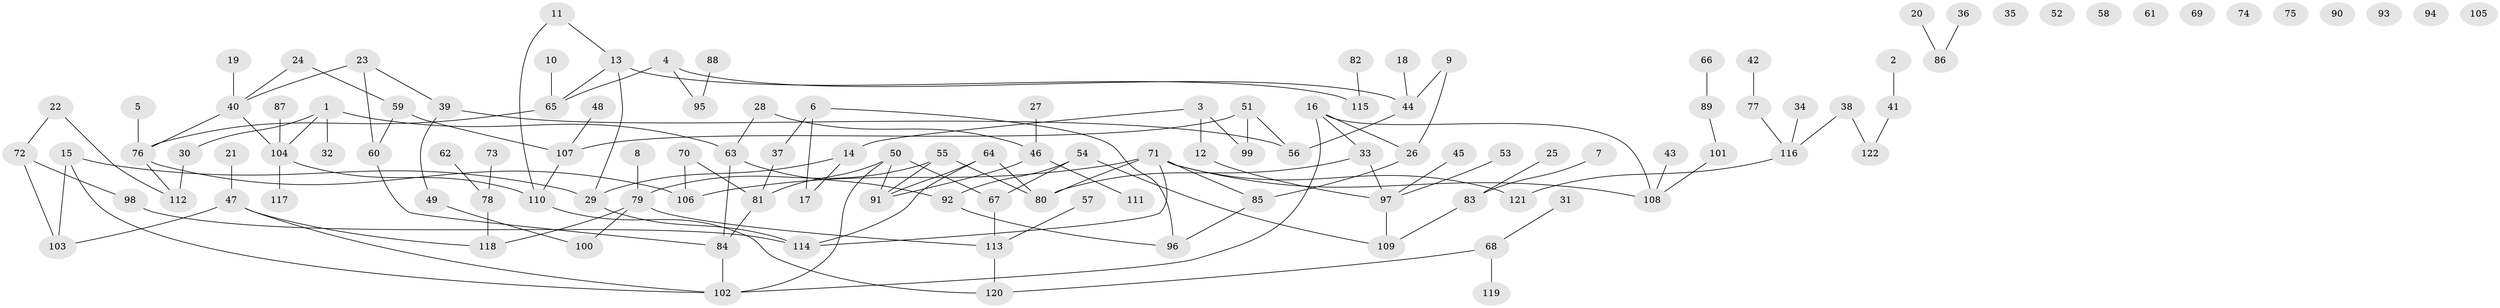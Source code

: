 // Generated by graph-tools (version 1.1) at 2025/00/03/09/25 03:00:49]
// undirected, 122 vertices, 142 edges
graph export_dot {
graph [start="1"]
  node [color=gray90,style=filled];
  1;
  2;
  3;
  4;
  5;
  6;
  7;
  8;
  9;
  10;
  11;
  12;
  13;
  14;
  15;
  16;
  17;
  18;
  19;
  20;
  21;
  22;
  23;
  24;
  25;
  26;
  27;
  28;
  29;
  30;
  31;
  32;
  33;
  34;
  35;
  36;
  37;
  38;
  39;
  40;
  41;
  42;
  43;
  44;
  45;
  46;
  47;
  48;
  49;
  50;
  51;
  52;
  53;
  54;
  55;
  56;
  57;
  58;
  59;
  60;
  61;
  62;
  63;
  64;
  65;
  66;
  67;
  68;
  69;
  70;
  71;
  72;
  73;
  74;
  75;
  76;
  77;
  78;
  79;
  80;
  81;
  82;
  83;
  84;
  85;
  86;
  87;
  88;
  89;
  90;
  91;
  92;
  93;
  94;
  95;
  96;
  97;
  98;
  99;
  100;
  101;
  102;
  103;
  104;
  105;
  106;
  107;
  108;
  109;
  110;
  111;
  112;
  113;
  114;
  115;
  116;
  117;
  118;
  119;
  120;
  121;
  122;
  1 -- 30;
  1 -- 32;
  1 -- 63;
  1 -- 104;
  2 -- 41;
  3 -- 12;
  3 -- 14;
  3 -- 99;
  4 -- 44;
  4 -- 65;
  4 -- 95;
  5 -- 76;
  6 -- 17;
  6 -- 37;
  6 -- 96;
  7 -- 83;
  8 -- 79;
  9 -- 26;
  9 -- 44;
  10 -- 65;
  11 -- 13;
  11 -- 110;
  12 -- 97;
  13 -- 29;
  13 -- 65;
  13 -- 115;
  14 -- 17;
  14 -- 29;
  15 -- 29;
  15 -- 102;
  15 -- 103;
  16 -- 26;
  16 -- 33;
  16 -- 102;
  16 -- 108;
  18 -- 44;
  19 -- 40;
  20 -- 86;
  21 -- 47;
  22 -- 72;
  22 -- 112;
  23 -- 39;
  23 -- 40;
  23 -- 60;
  24 -- 40;
  24 -- 59;
  25 -- 83;
  26 -- 85;
  27 -- 46;
  28 -- 46;
  28 -- 63;
  29 -- 114;
  30 -- 112;
  31 -- 68;
  33 -- 80;
  33 -- 97;
  34 -- 116;
  36 -- 86;
  37 -- 81;
  38 -- 116;
  38 -- 122;
  39 -- 49;
  39 -- 56;
  40 -- 76;
  40 -- 104;
  41 -- 122;
  42 -- 77;
  43 -- 108;
  44 -- 56;
  45 -- 97;
  46 -- 91;
  46 -- 111;
  47 -- 102;
  47 -- 103;
  47 -- 118;
  48 -- 107;
  49 -- 100;
  50 -- 67;
  50 -- 81;
  50 -- 91;
  50 -- 102;
  51 -- 56;
  51 -- 99;
  51 -- 107;
  53 -- 97;
  54 -- 67;
  54 -- 92;
  54 -- 109;
  55 -- 79;
  55 -- 80;
  55 -- 91;
  57 -- 113;
  59 -- 60;
  59 -- 107;
  60 -- 84;
  62 -- 78;
  63 -- 84;
  63 -- 92;
  64 -- 80;
  64 -- 91;
  64 -- 114;
  65 -- 76;
  66 -- 89;
  67 -- 113;
  68 -- 119;
  68 -- 120;
  70 -- 81;
  70 -- 106;
  71 -- 80;
  71 -- 85;
  71 -- 106;
  71 -- 108;
  71 -- 114;
  71 -- 121;
  72 -- 98;
  72 -- 103;
  73 -- 78;
  76 -- 106;
  76 -- 112;
  77 -- 116;
  78 -- 118;
  79 -- 100;
  79 -- 113;
  79 -- 118;
  81 -- 84;
  82 -- 115;
  83 -- 109;
  84 -- 102;
  85 -- 96;
  87 -- 104;
  88 -- 95;
  89 -- 101;
  92 -- 96;
  97 -- 109;
  98 -- 114;
  101 -- 108;
  104 -- 110;
  104 -- 117;
  107 -- 110;
  110 -- 120;
  113 -- 120;
  116 -- 121;
}
